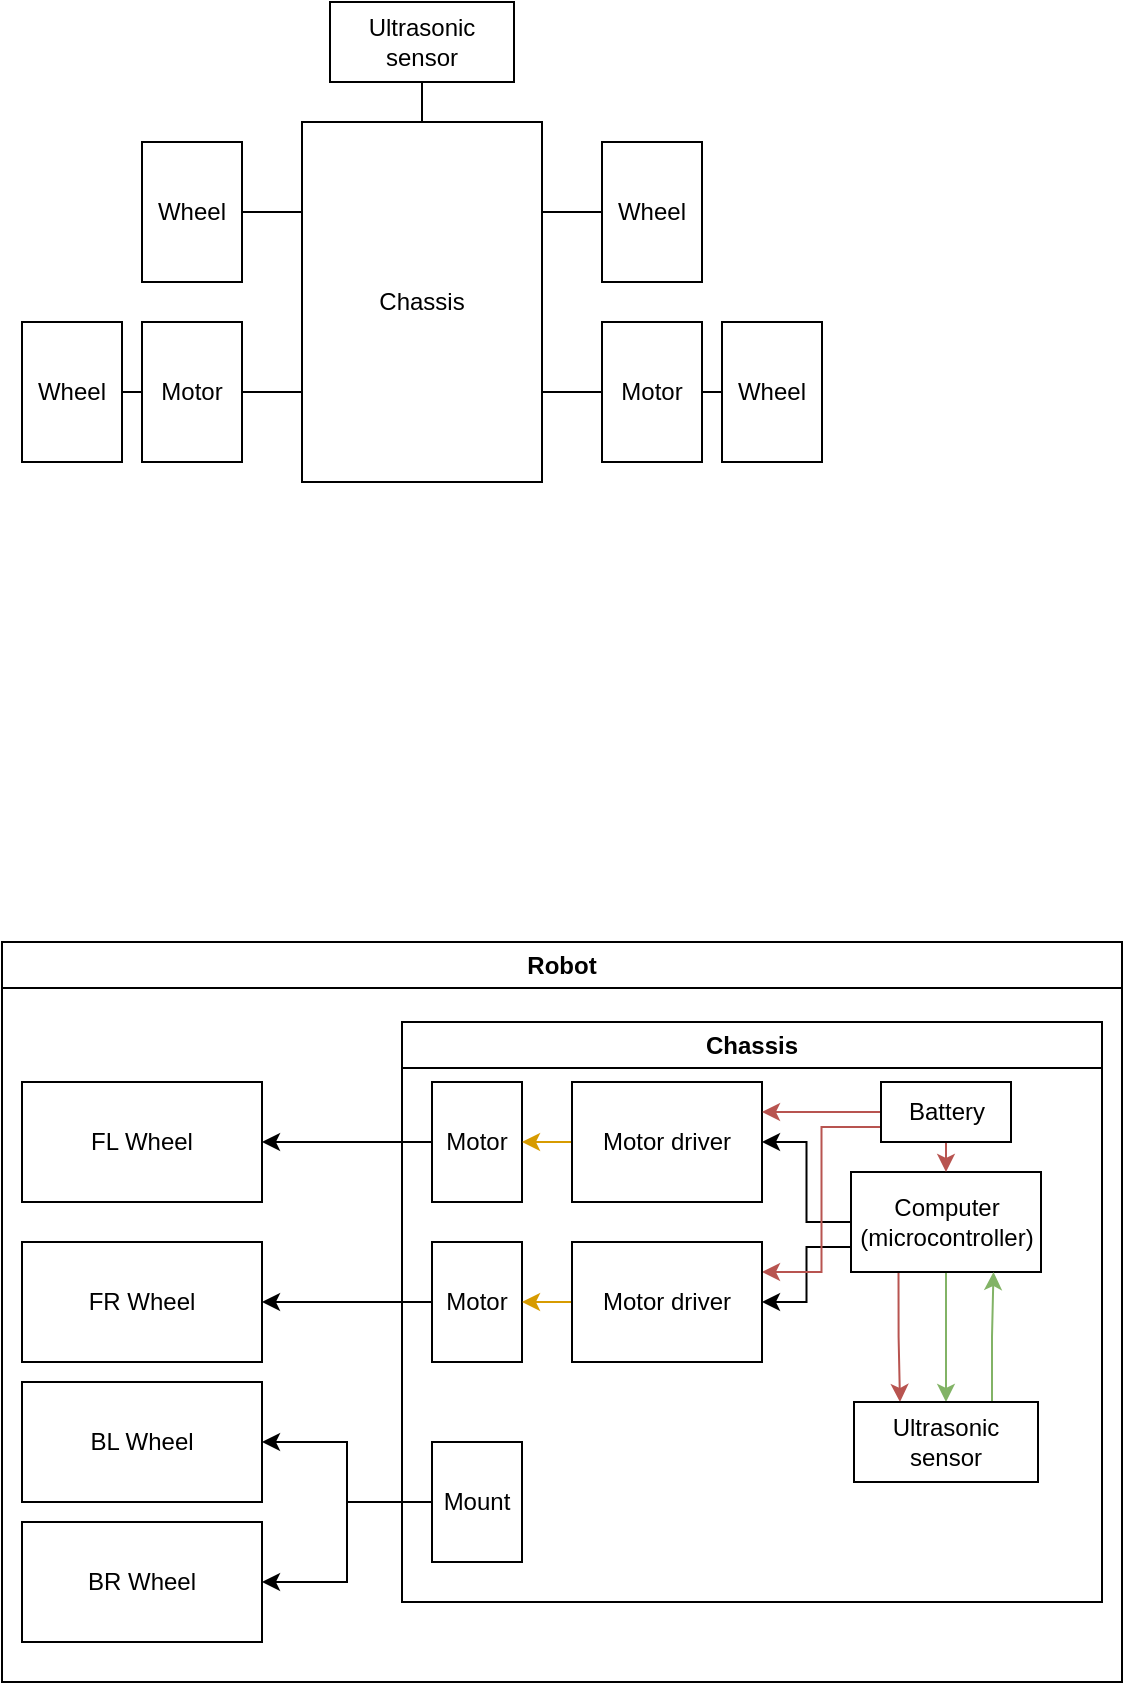 <mxfile version="21.2.8" type="device">
  <diagram name="basic_bot" id="cQQJ4J0c1fQY17vw0mcC">
    <mxGraphModel dx="699" dy="430" grid="0" gridSize="10" guides="1" tooltips="1" connect="1" arrows="1" fold="1" page="1" pageScale="1" pageWidth="827" pageHeight="1169" math="0" shadow="0">
      <root>
        <mxCell id="0" />
        <mxCell id="1" parent="0" />
        <mxCell id="9EKb8xWsWASG-cOFqdCC-1" value="Robot" style="swimlane;whiteSpace=wrap;html=1;points=[[0,0,0,0,0],[0,0.13,0,0,0],[0,0.17,0,0,0],[0,0.25,0,0,0],[0,0.33,0,0,0],[0,0.38,0,0,0],[0,0.5,0,0,0],[0,0.63,0,0,0],[0,0.67,0,0,0],[0,0.75,0,0,0],[0,0.83,0,0,0],[0,0.88,0,0,0],[0,1,0,0,0],[0.25,0,0,0,0],[0.25,1,0,0,0],[0.5,0,0,0,0],[0.5,1,0,0,0],[0.75,0,0,0,0],[0.75,1,0,0,0],[1,0,0,0,0],[1,0.25,0,0,0],[1,0.5,0,0,0],[1,0.75,0,0,0],[1,1,0,0,0]];" vertex="1" parent="1">
          <mxGeometry x="10" y="550" width="560" height="370" as="geometry">
            <mxRectangle x="10" y="50" width="80" height="30" as="alternateBounds" />
          </mxGeometry>
        </mxCell>
        <mxCell id="9EKb8xWsWASG-cOFqdCC-3" value="Chassis" style="swimlane;whiteSpace=wrap;html=1;" vertex="1" parent="9EKb8xWsWASG-cOFqdCC-1">
          <mxGeometry x="200" y="40" width="350" height="290" as="geometry">
            <mxRectangle x="200" y="40" width="90" height="30" as="alternateBounds" />
          </mxGeometry>
        </mxCell>
        <mxCell id="9EKb8xWsWASG-cOFqdCC-15" value="Motor" style="rounded=0;whiteSpace=wrap;html=1;" vertex="1" parent="9EKb8xWsWASG-cOFqdCC-3">
          <mxGeometry x="15" y="30" width="45" height="60" as="geometry" />
        </mxCell>
        <mxCell id="9EKb8xWsWASG-cOFqdCC-30" style="edgeStyle=orthogonalEdgeStyle;rounded=0;orthogonalLoop=1;jettySize=auto;html=1;exitX=0;exitY=0.5;exitDx=0;exitDy=0;entryX=1;entryY=0.5;entryDx=0;entryDy=0;fillColor=#ffe6cc;strokeColor=#d79b00;" edge="1" parent="9EKb8xWsWASG-cOFqdCC-3" source="9EKb8xWsWASG-cOFqdCC-17" target="9EKb8xWsWASG-cOFqdCC-15">
          <mxGeometry relative="1" as="geometry" />
        </mxCell>
        <mxCell id="9EKb8xWsWASG-cOFqdCC-17" value="Motor driver" style="rounded=0;whiteSpace=wrap;html=1;" vertex="1" parent="9EKb8xWsWASG-cOFqdCC-3">
          <mxGeometry x="85" y="30" width="95" height="60" as="geometry" />
        </mxCell>
        <mxCell id="9EKb8xWsWASG-cOFqdCC-55" style="edgeStyle=orthogonalEdgeStyle;rounded=0;orthogonalLoop=1;jettySize=auto;html=1;exitX=0.5;exitY=1;exitDx=0;exitDy=0;entryX=0.5;entryY=0;entryDx=0;entryDy=0;fillColor=#d5e8d4;strokeColor=#82b366;" edge="1" parent="9EKb8xWsWASG-cOFqdCC-3" source="9EKb8xWsWASG-cOFqdCC-19" target="9EKb8xWsWASG-cOFqdCC-54">
          <mxGeometry relative="1" as="geometry" />
        </mxCell>
        <mxCell id="9EKb8xWsWASG-cOFqdCC-63" style="edgeStyle=orthogonalEdgeStyle;rounded=0;orthogonalLoop=1;jettySize=auto;html=1;exitX=0;exitY=0.5;exitDx=0;exitDy=0;entryX=1;entryY=0.5;entryDx=0;entryDy=0;" edge="1" parent="9EKb8xWsWASG-cOFqdCC-3" source="9EKb8xWsWASG-cOFqdCC-19" target="9EKb8xWsWASG-cOFqdCC-17">
          <mxGeometry relative="1" as="geometry" />
        </mxCell>
        <mxCell id="9EKb8xWsWASG-cOFqdCC-65" style="edgeStyle=orthogonalEdgeStyle;rounded=0;orthogonalLoop=1;jettySize=auto;html=1;exitX=0;exitY=0.75;exitDx=0;exitDy=0;entryX=1;entryY=0.5;entryDx=0;entryDy=0;" edge="1" parent="9EKb8xWsWASG-cOFqdCC-3" source="9EKb8xWsWASG-cOFqdCC-19" target="9EKb8xWsWASG-cOFqdCC-61">
          <mxGeometry relative="1" as="geometry" />
        </mxCell>
        <mxCell id="9EKb8xWsWASG-cOFqdCC-99" style="edgeStyle=orthogonalEdgeStyle;rounded=0;orthogonalLoop=1;jettySize=auto;html=1;exitX=0.25;exitY=1;exitDx=0;exitDy=0;entryX=0.25;entryY=0;entryDx=0;entryDy=0;fillColor=#f8cecc;strokeColor=#b85450;" edge="1" parent="9EKb8xWsWASG-cOFqdCC-3" source="9EKb8xWsWASG-cOFqdCC-19" target="9EKb8xWsWASG-cOFqdCC-54">
          <mxGeometry relative="1" as="geometry" />
        </mxCell>
        <mxCell id="9EKb8xWsWASG-cOFqdCC-19" value="Computer (microcontroller)" style="rounded=0;whiteSpace=wrap;html=1;" vertex="1" parent="9EKb8xWsWASG-cOFqdCC-3">
          <mxGeometry x="224.5" y="75" width="95" height="50" as="geometry" />
        </mxCell>
        <mxCell id="9EKb8xWsWASG-cOFqdCC-66" style="edgeStyle=orthogonalEdgeStyle;rounded=0;orthogonalLoop=1;jettySize=auto;html=1;exitX=0;exitY=0.5;exitDx=0;exitDy=0;entryX=1;entryY=0.25;entryDx=0;entryDy=0;fillColor=#f8cecc;strokeColor=#b85450;" edge="1" parent="9EKb8xWsWASG-cOFqdCC-3" source="9EKb8xWsWASG-cOFqdCC-20" target="9EKb8xWsWASG-cOFqdCC-17">
          <mxGeometry relative="1" as="geometry" />
        </mxCell>
        <mxCell id="9EKb8xWsWASG-cOFqdCC-67" style="edgeStyle=orthogonalEdgeStyle;rounded=0;orthogonalLoop=1;jettySize=auto;html=1;exitX=0;exitY=0.75;exitDx=0;exitDy=0;entryX=1;entryY=0.25;entryDx=0;entryDy=0;fillColor=#f8cecc;strokeColor=#b85450;" edge="1" parent="9EKb8xWsWASG-cOFqdCC-3" source="9EKb8xWsWASG-cOFqdCC-20" target="9EKb8xWsWASG-cOFqdCC-61">
          <mxGeometry relative="1" as="geometry" />
        </mxCell>
        <mxCell id="9EKb8xWsWASG-cOFqdCC-68" style="edgeStyle=orthogonalEdgeStyle;rounded=0;orthogonalLoop=1;jettySize=auto;html=1;exitX=0.5;exitY=1;exitDx=0;exitDy=0;entryX=0.5;entryY=0;entryDx=0;entryDy=0;fillColor=#f8cecc;strokeColor=#b85450;" edge="1" parent="9EKb8xWsWASG-cOFqdCC-3" source="9EKb8xWsWASG-cOFqdCC-20" target="9EKb8xWsWASG-cOFqdCC-19">
          <mxGeometry relative="1" as="geometry" />
        </mxCell>
        <mxCell id="9EKb8xWsWASG-cOFqdCC-20" value="Battery" style="rounded=0;whiteSpace=wrap;html=1;" vertex="1" parent="9EKb8xWsWASG-cOFqdCC-3">
          <mxGeometry x="239.5" y="30" width="65" height="30" as="geometry" />
        </mxCell>
        <mxCell id="9EKb8xWsWASG-cOFqdCC-69" style="edgeStyle=orthogonalEdgeStyle;rounded=0;orthogonalLoop=1;jettySize=auto;html=1;exitX=0.75;exitY=0;exitDx=0;exitDy=0;entryX=0.75;entryY=1;entryDx=0;entryDy=0;fillColor=#d5e8d4;strokeColor=#82b366;" edge="1" parent="9EKb8xWsWASG-cOFqdCC-3" source="9EKb8xWsWASG-cOFqdCC-54" target="9EKb8xWsWASG-cOFqdCC-19">
          <mxGeometry relative="1" as="geometry" />
        </mxCell>
        <mxCell id="9EKb8xWsWASG-cOFqdCC-54" value="Ultrasonic sensor" style="rounded=0;whiteSpace=wrap;html=1;" vertex="1" parent="9EKb8xWsWASG-cOFqdCC-3">
          <mxGeometry x="226" y="190" width="92" height="40" as="geometry" />
        </mxCell>
        <mxCell id="9EKb8xWsWASG-cOFqdCC-60" value="Motor" style="rounded=0;whiteSpace=wrap;html=1;" vertex="1" parent="9EKb8xWsWASG-cOFqdCC-3">
          <mxGeometry x="15" y="110" width="45" height="60" as="geometry" />
        </mxCell>
        <mxCell id="9EKb8xWsWASG-cOFqdCC-62" style="edgeStyle=orthogonalEdgeStyle;rounded=0;orthogonalLoop=1;jettySize=auto;html=1;exitX=0;exitY=0.5;exitDx=0;exitDy=0;entryX=1;entryY=0.5;entryDx=0;entryDy=0;fillColor=#ffe6cc;strokeColor=#d79b00;" edge="1" parent="9EKb8xWsWASG-cOFqdCC-3" source="9EKb8xWsWASG-cOFqdCC-61" target="9EKb8xWsWASG-cOFqdCC-60">
          <mxGeometry relative="1" as="geometry" />
        </mxCell>
        <mxCell id="9EKb8xWsWASG-cOFqdCC-61" value="Motor driver" style="rounded=0;whiteSpace=wrap;html=1;" vertex="1" parent="9EKb8xWsWASG-cOFqdCC-3">
          <mxGeometry x="85" y="110" width="95" height="60" as="geometry" />
        </mxCell>
        <mxCell id="9EKb8xWsWASG-cOFqdCC-76" value="Mount" style="rounded=0;whiteSpace=wrap;html=1;" vertex="1" parent="9EKb8xWsWASG-cOFqdCC-3">
          <mxGeometry x="15" y="210" width="45" height="60" as="geometry" />
        </mxCell>
        <mxCell id="9EKb8xWsWASG-cOFqdCC-13" value="FL Wheel" style="rounded=0;whiteSpace=wrap;html=1;" vertex="1" parent="9EKb8xWsWASG-cOFqdCC-1">
          <mxGeometry x="10" y="70" width="120" height="60" as="geometry" />
        </mxCell>
        <mxCell id="9EKb8xWsWASG-cOFqdCC-14" value="FR Wheel" style="rounded=0;whiteSpace=wrap;html=1;" vertex="1" parent="9EKb8xWsWASG-cOFqdCC-1">
          <mxGeometry x="10" y="150" width="120" height="60" as="geometry" />
        </mxCell>
        <mxCell id="9EKb8xWsWASG-cOFqdCC-57" value="BL Wheel" style="rounded=0;whiteSpace=wrap;html=1;" vertex="1" parent="9EKb8xWsWASG-cOFqdCC-1">
          <mxGeometry x="10" y="220" width="120" height="60" as="geometry" />
        </mxCell>
        <mxCell id="9EKb8xWsWASG-cOFqdCC-58" value="BR Wheel" style="rounded=0;whiteSpace=wrap;html=1;" vertex="1" parent="9EKb8xWsWASG-cOFqdCC-1">
          <mxGeometry x="10" y="290" width="120" height="60" as="geometry" />
        </mxCell>
        <mxCell id="9EKb8xWsWASG-cOFqdCC-59" style="edgeStyle=orthogonalEdgeStyle;rounded=0;orthogonalLoop=1;jettySize=auto;html=1;exitX=0;exitY=0.5;exitDx=0;exitDy=0;entryX=1;entryY=0.5;entryDx=0;entryDy=0;" edge="1" parent="9EKb8xWsWASG-cOFqdCC-1" source="9EKb8xWsWASG-cOFqdCC-15" target="9EKb8xWsWASG-cOFqdCC-13">
          <mxGeometry relative="1" as="geometry" />
        </mxCell>
        <mxCell id="9EKb8xWsWASG-cOFqdCC-70" style="edgeStyle=orthogonalEdgeStyle;rounded=0;orthogonalLoop=1;jettySize=auto;html=1;exitX=0;exitY=0.5;exitDx=0;exitDy=0;entryX=1;entryY=0.5;entryDx=0;entryDy=0;" edge="1" parent="9EKb8xWsWASG-cOFqdCC-1" source="9EKb8xWsWASG-cOFqdCC-60" target="9EKb8xWsWASG-cOFqdCC-14">
          <mxGeometry relative="1" as="geometry" />
        </mxCell>
        <mxCell id="9EKb8xWsWASG-cOFqdCC-77" style="edgeStyle=orthogonalEdgeStyle;rounded=0;orthogonalLoop=1;jettySize=auto;html=1;exitX=0;exitY=0.5;exitDx=0;exitDy=0;entryX=1;entryY=0.5;entryDx=0;entryDy=0;" edge="1" parent="9EKb8xWsWASG-cOFqdCC-1" source="9EKb8xWsWASG-cOFqdCC-76" target="9EKb8xWsWASG-cOFqdCC-57">
          <mxGeometry relative="1" as="geometry" />
        </mxCell>
        <mxCell id="9EKb8xWsWASG-cOFqdCC-78" style="edgeStyle=orthogonalEdgeStyle;rounded=0;orthogonalLoop=1;jettySize=auto;html=1;exitX=0;exitY=0.5;exitDx=0;exitDy=0;entryX=1;entryY=0.5;entryDx=0;entryDy=0;" edge="1" parent="9EKb8xWsWASG-cOFqdCC-1" source="9EKb8xWsWASG-cOFqdCC-76" target="9EKb8xWsWASG-cOFqdCC-58">
          <mxGeometry relative="1" as="geometry" />
        </mxCell>
        <mxCell id="9EKb8xWsWASG-cOFqdCC-82" style="edgeStyle=orthogonalEdgeStyle;rounded=0;orthogonalLoop=1;jettySize=auto;html=1;exitX=0.5;exitY=0;exitDx=0;exitDy=0;endArrow=none;endFill=0;" edge="1" parent="1" source="9EKb8xWsWASG-cOFqdCC-80" target="9EKb8xWsWASG-cOFqdCC-81">
          <mxGeometry relative="1" as="geometry" />
        </mxCell>
        <mxCell id="9EKb8xWsWASG-cOFqdCC-91" style="edgeStyle=orthogonalEdgeStyle;rounded=0;orthogonalLoop=1;jettySize=auto;html=1;exitX=1;exitY=0.25;exitDx=0;exitDy=0;entryX=0;entryY=0.5;entryDx=0;entryDy=0;endArrow=none;endFill=0;" edge="1" parent="1" source="9EKb8xWsWASG-cOFqdCC-80" target="9EKb8xWsWASG-cOFqdCC-85">
          <mxGeometry relative="1" as="geometry" />
        </mxCell>
        <mxCell id="9EKb8xWsWASG-cOFqdCC-97" style="edgeStyle=orthogonalEdgeStyle;rounded=0;orthogonalLoop=1;jettySize=auto;html=1;exitX=1;exitY=0.75;exitDx=0;exitDy=0;entryX=0;entryY=0.5;entryDx=0;entryDy=0;endArrow=none;endFill=0;" edge="1" parent="1" source="9EKb8xWsWASG-cOFqdCC-80" target="9EKb8xWsWASG-cOFqdCC-94">
          <mxGeometry relative="1" as="geometry" />
        </mxCell>
        <mxCell id="9EKb8xWsWASG-cOFqdCC-80" value="Chassis" style="rounded=0;whiteSpace=wrap;html=1;" vertex="1" parent="1">
          <mxGeometry x="160" y="140" width="120" height="180" as="geometry" />
        </mxCell>
        <mxCell id="9EKb8xWsWASG-cOFqdCC-81" value="Ultrasonic sensor" style="rounded=0;whiteSpace=wrap;html=1;" vertex="1" parent="1">
          <mxGeometry x="174" y="80" width="92" height="40" as="geometry" />
        </mxCell>
        <mxCell id="9EKb8xWsWASG-cOFqdCC-92" style="edgeStyle=orthogonalEdgeStyle;rounded=0;orthogonalLoop=1;jettySize=auto;html=1;exitX=1;exitY=0.5;exitDx=0;exitDy=0;entryX=0;entryY=0.25;entryDx=0;entryDy=0;endArrow=none;endFill=0;" edge="1" parent="1" source="9EKb8xWsWASG-cOFqdCC-83" target="9EKb8xWsWASG-cOFqdCC-80">
          <mxGeometry relative="1" as="geometry" />
        </mxCell>
        <mxCell id="9EKb8xWsWASG-cOFqdCC-83" value="Wheel" style="rounded=0;whiteSpace=wrap;html=1;" vertex="1" parent="1">
          <mxGeometry x="80" y="150" width="50" height="70" as="geometry" />
        </mxCell>
        <mxCell id="9EKb8xWsWASG-cOFqdCC-95" style="edgeStyle=orthogonalEdgeStyle;rounded=0;orthogonalLoop=1;jettySize=auto;html=1;exitX=1;exitY=0.5;exitDx=0;exitDy=0;entryX=0;entryY=0.5;entryDx=0;entryDy=0;endArrow=none;endFill=0;" edge="1" parent="1" source="9EKb8xWsWASG-cOFqdCC-84" target="9EKb8xWsWASG-cOFqdCC-93">
          <mxGeometry relative="1" as="geometry" />
        </mxCell>
        <mxCell id="9EKb8xWsWASG-cOFqdCC-84" value="Wheel" style="rounded=0;whiteSpace=wrap;html=1;" vertex="1" parent="1">
          <mxGeometry x="20" y="240" width="50" height="70" as="geometry" />
        </mxCell>
        <mxCell id="9EKb8xWsWASG-cOFqdCC-85" value="Wheel" style="rounded=0;whiteSpace=wrap;html=1;" vertex="1" parent="1">
          <mxGeometry x="310" y="150" width="50" height="70" as="geometry" />
        </mxCell>
        <mxCell id="9EKb8xWsWASG-cOFqdCC-86" value="Wheel" style="rounded=0;whiteSpace=wrap;html=1;" vertex="1" parent="1">
          <mxGeometry x="370" y="240" width="50" height="70" as="geometry" />
        </mxCell>
        <mxCell id="9EKb8xWsWASG-cOFqdCC-96" style="edgeStyle=orthogonalEdgeStyle;rounded=0;orthogonalLoop=1;jettySize=auto;html=1;exitX=1;exitY=0.5;exitDx=0;exitDy=0;entryX=0;entryY=0.75;entryDx=0;entryDy=0;endArrow=none;endFill=0;" edge="1" parent="1" source="9EKb8xWsWASG-cOFqdCC-93" target="9EKb8xWsWASG-cOFqdCC-80">
          <mxGeometry relative="1" as="geometry" />
        </mxCell>
        <mxCell id="9EKb8xWsWASG-cOFqdCC-93" value="Motor" style="rounded=0;whiteSpace=wrap;html=1;" vertex="1" parent="1">
          <mxGeometry x="80" y="240" width="50" height="70" as="geometry" />
        </mxCell>
        <mxCell id="9EKb8xWsWASG-cOFqdCC-98" style="edgeStyle=orthogonalEdgeStyle;rounded=0;orthogonalLoop=1;jettySize=auto;html=1;exitX=1;exitY=0.5;exitDx=0;exitDy=0;entryX=0;entryY=0.5;entryDx=0;entryDy=0;endArrow=none;endFill=0;" edge="1" parent="1" source="9EKb8xWsWASG-cOFqdCC-94" target="9EKb8xWsWASG-cOFqdCC-86">
          <mxGeometry relative="1" as="geometry" />
        </mxCell>
        <mxCell id="9EKb8xWsWASG-cOFqdCC-94" value="Motor" style="rounded=0;whiteSpace=wrap;html=1;" vertex="1" parent="1">
          <mxGeometry x="310" y="240" width="50" height="70" as="geometry" />
        </mxCell>
      </root>
    </mxGraphModel>
  </diagram>
</mxfile>

